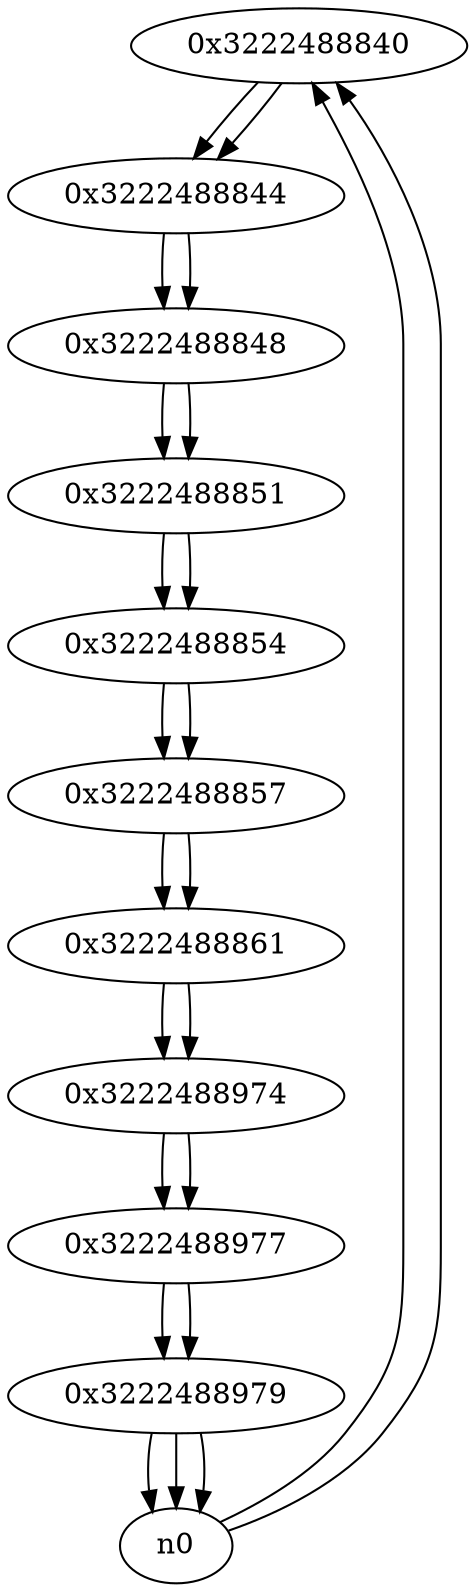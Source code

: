 digraph G{
/* nodes */
  n1 [label="0x3222488840"]
  n2 [label="0x3222488844"]
  n3 [label="0x3222488848"]
  n4 [label="0x3222488851"]
  n5 [label="0x3222488854"]
  n6 [label="0x3222488857"]
  n7 [label="0x3222488861"]
  n8 [label="0x3222488974"]
  n9 [label="0x3222488977"]
  n10 [label="0x3222488979"]
/* edges */
n1 -> n2;
n0 -> n1;
n0 -> n1;
n2 -> n3;
n1 -> n2;
n3 -> n4;
n2 -> n3;
n4 -> n5;
n3 -> n4;
n5 -> n6;
n4 -> n5;
n6 -> n7;
n5 -> n6;
n7 -> n8;
n6 -> n7;
n8 -> n9;
n7 -> n8;
n9 -> n10;
n8 -> n9;
n10 -> n0;
n10 -> n0;
n10 -> n0;
n9 -> n10;
}
